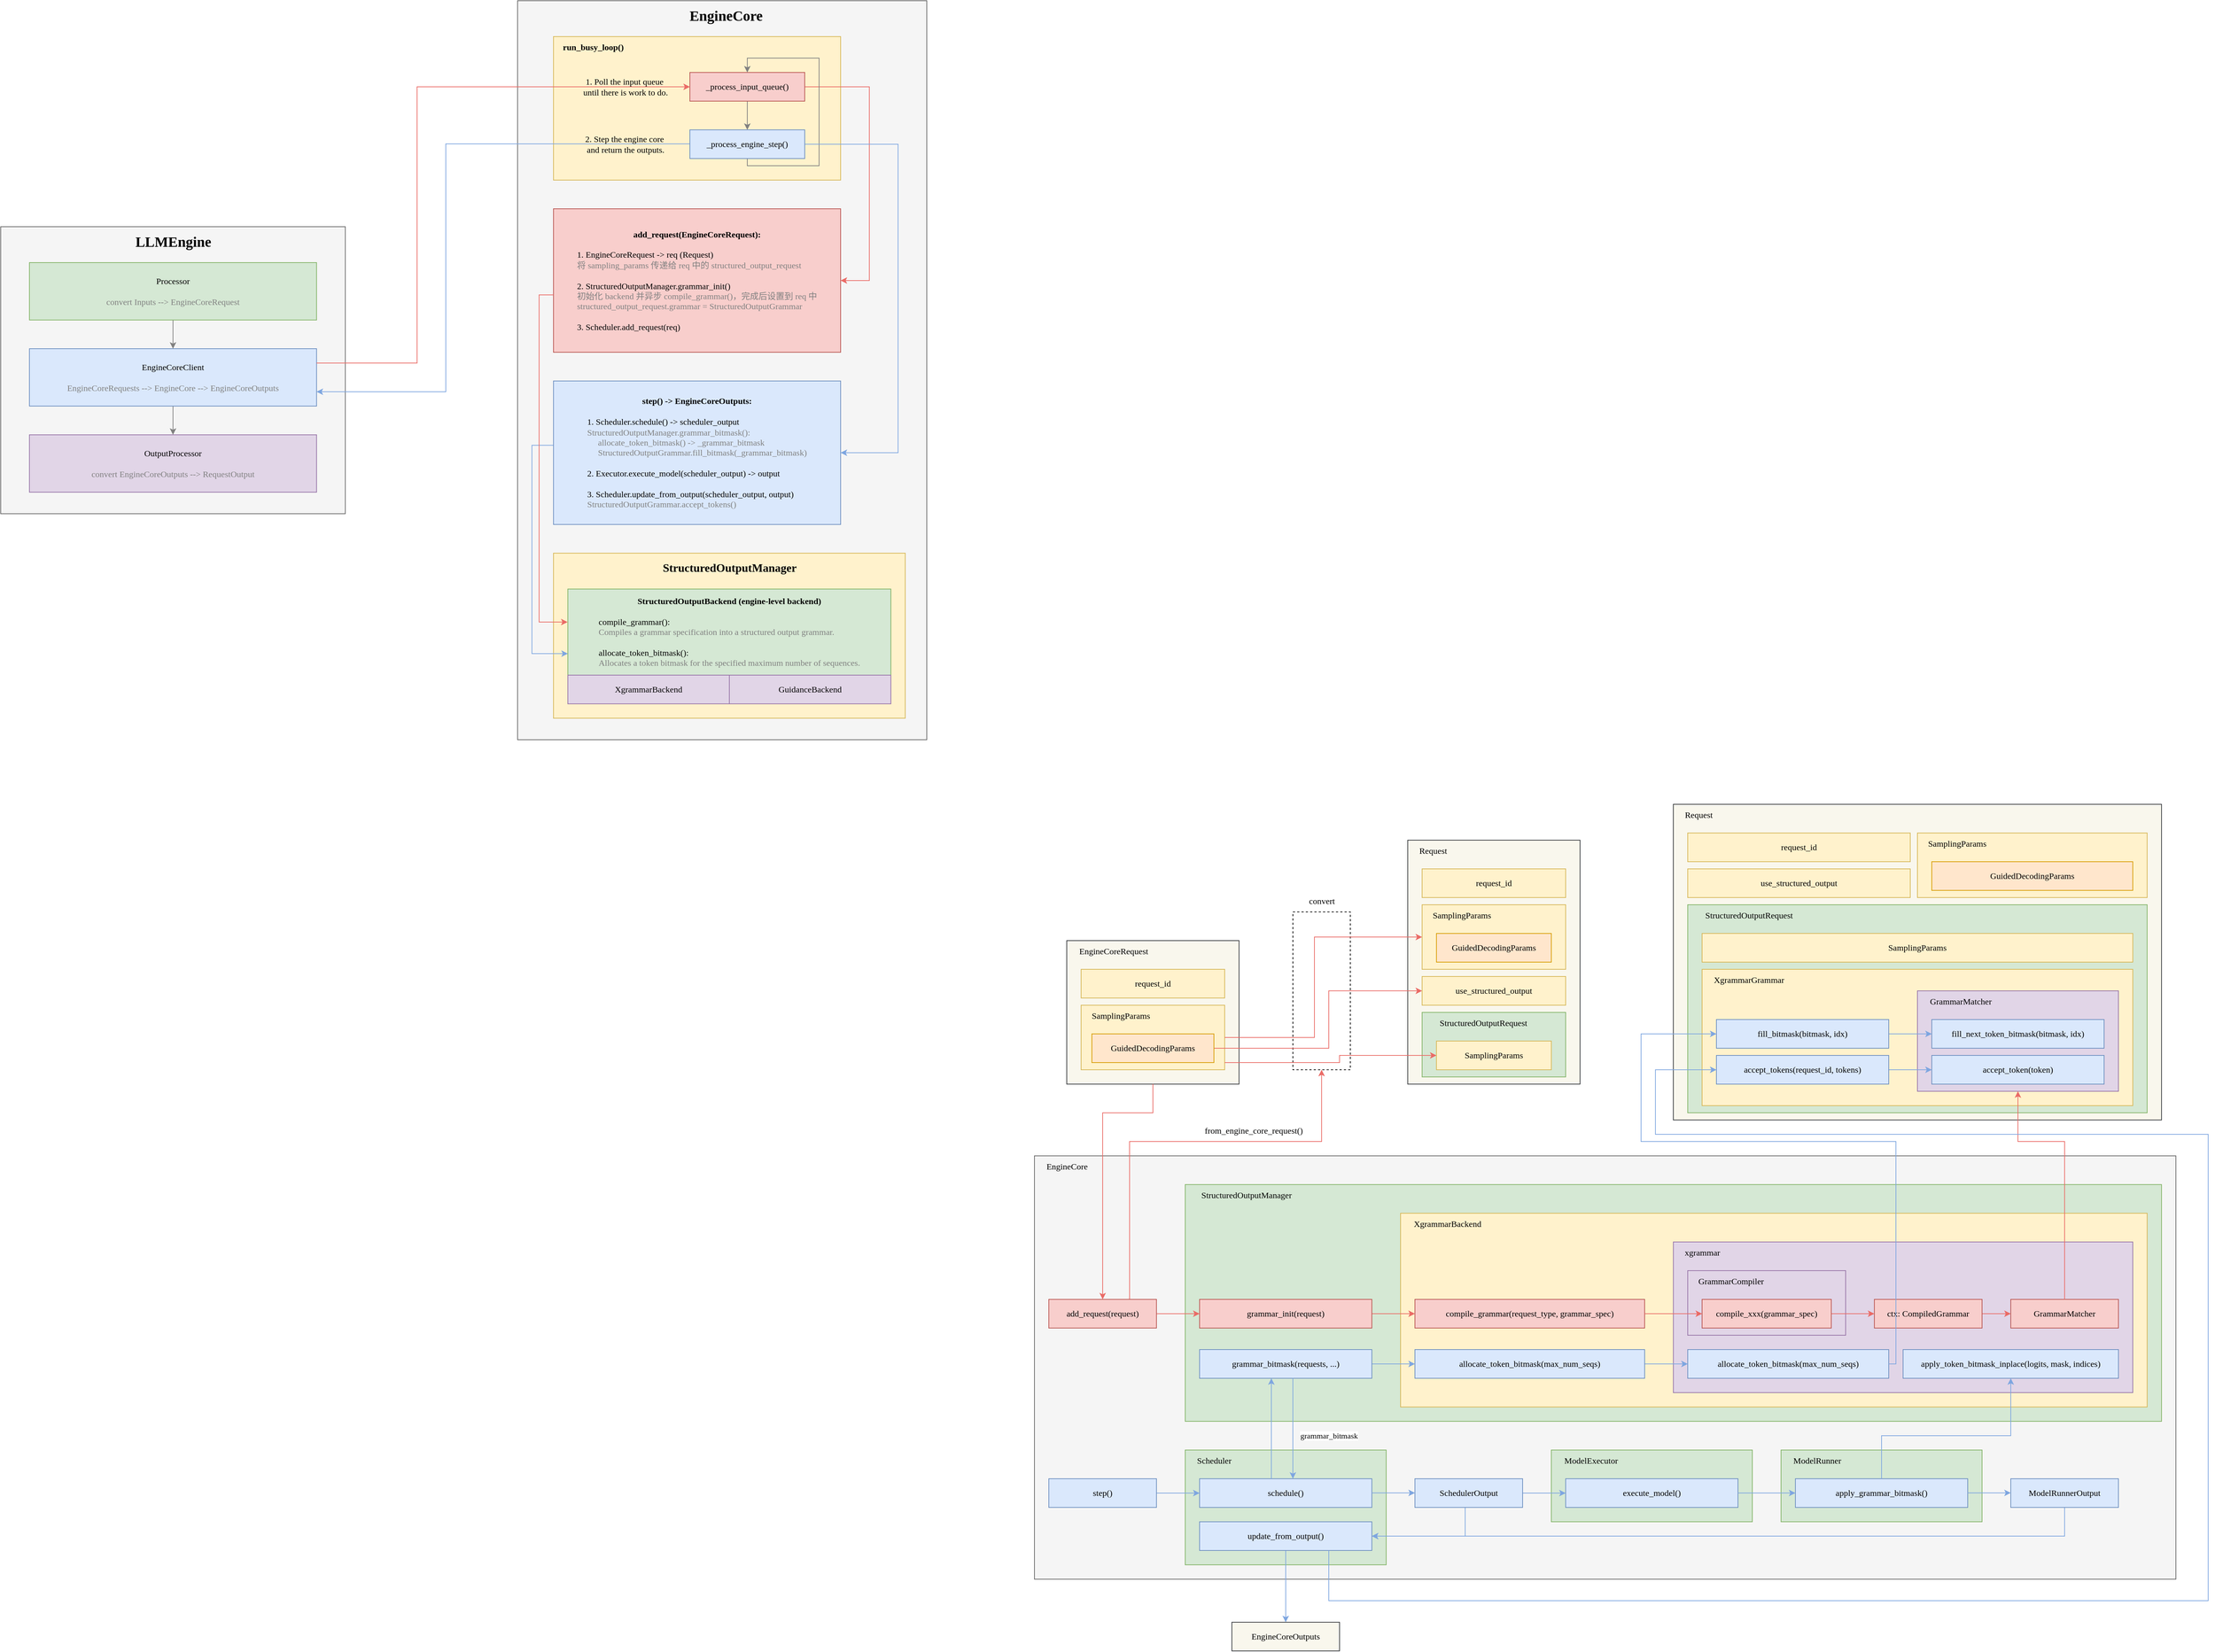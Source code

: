 <mxfile version="26.2.2">
  <diagram name="第 1 页" id="pWyr2Sx7VMr-gFT97OsN">
    <mxGraphModel dx="1997" dy="709" grid="0" gridSize="10" guides="1" tooltips="1" connect="1" arrows="1" fold="1" page="0" pageScale="1" pageWidth="827" pageHeight="1169" math="0" shadow="0">
      <root>
        <mxCell id="0" />
        <mxCell id="1" parent="0" />
        <mxCell id="C4gAQuSgHDkv66aD8gGo-106" value="" style="rounded=0;whiteSpace=wrap;html=1;dashed=1;fillColor=none;fontColor=#333333;strokeColor=#000000;" parent="1" vertex="1">
          <mxGeometry x="1080" y="1470" width="80" height="220" as="geometry" />
        </mxCell>
        <mxCell id="C4gAQuSgHDkv66aD8gGo-90" value="" style="rounded=0;whiteSpace=wrap;html=1;fillColor=#f9f7ed;strokeColor=#36393d;" parent="1" vertex="1">
          <mxGeometry x="1240" y="1370" width="240" height="340" as="geometry" />
        </mxCell>
        <mxCell id="C4gAQuSgHDkv66aD8gGo-74" value="" style="rounded=0;whiteSpace=wrap;html=1;fillColor=#f9f7ed;strokeColor=#36393d;" parent="1" vertex="1">
          <mxGeometry x="765" y="1510" width="240" height="200" as="geometry" />
        </mxCell>
        <mxCell id="C4gAQuSgHDkv66aD8gGo-31" value="" style="rounded=0;whiteSpace=wrap;html=1;fillColor=#f5f5f5;strokeColor=#666666;fontColor=#333333;" parent="1" vertex="1">
          <mxGeometry x="720" y="1810" width="1590" height="590" as="geometry" />
        </mxCell>
        <mxCell id="C4gAQuSgHDkv66aD8gGo-27" value="" style="rounded=0;whiteSpace=wrap;html=1;fillColor=#d5e8d4;strokeColor=#82b366;" parent="1" vertex="1">
          <mxGeometry x="930" y="1850" width="1360" height="330" as="geometry" />
        </mxCell>
        <mxCell id="mNshsQuZjJondUPWc10D-17" value="" style="rounded=0;whiteSpace=wrap;html=1;fillColor=#f5f5f5;fontColor=#333333;strokeColor=#666666;" parent="1" vertex="1">
          <mxGeometry y="200" width="570" height="1030" as="geometry" />
        </mxCell>
        <mxCell id="mNshsQuZjJondUPWc10D-30" value="" style="rounded=0;whiteSpace=wrap;html=1;fillColor=#f5f5f5;strokeColor=#666666;fontColor=#333333;" parent="1" vertex="1">
          <mxGeometry x="-720" y="515" width="480" height="400" as="geometry" />
        </mxCell>
        <mxCell id="mNshsQuZjJondUPWc10D-23" value="" style="rounded=0;whiteSpace=wrap;html=1;fillColor=#fff2cc;strokeColor=#d6b656;" parent="1" vertex="1">
          <mxGeometry x="50" y="970" width="490" height="230" as="geometry" />
        </mxCell>
        <mxCell id="mNshsQuZjJondUPWc10D-43" style="edgeStyle=orthogonalEdgeStyle;rounded=0;orthogonalLoop=1;jettySize=auto;html=1;strokeColor=#7EA6E0;exitX=0;exitY=0.448;exitDx=0;exitDy=0;exitPerimeter=0;" parent="1" source="mNshsQuZjJondUPWc10D-14" edge="1">
          <mxGeometry relative="1" as="geometry">
            <mxPoint x="-40" y="890" as="sourcePoint" />
            <mxPoint x="70" y="1110" as="targetPoint" />
            <Array as="points">
              <mxPoint x="20" y="820" />
              <mxPoint x="20" y="1110" />
            </Array>
          </mxGeometry>
        </mxCell>
        <mxCell id="mNshsQuZjJondUPWc10D-9" value="" style="rounded=0;whiteSpace=wrap;html=1;fillColor=#fff2cc;strokeColor=#d6b656;" parent="1" vertex="1">
          <mxGeometry x="50" y="250" width="400" height="200" as="geometry" />
        </mxCell>
        <mxCell id="mNshsQuZjJondUPWc10D-8" style="edgeStyle=orthogonalEdgeStyle;rounded=0;orthogonalLoop=1;jettySize=auto;html=1;entryX=0.5;entryY=0;entryDx=0;entryDy=0;strokeColor=#808080;" parent="1" source="mNshsQuZjJondUPWc10D-4" target="mNshsQuZjJondUPWc10D-5" edge="1">
          <mxGeometry relative="1" as="geometry" />
        </mxCell>
        <mxCell id="mNshsQuZjJondUPWc10D-15" style="edgeStyle=orthogonalEdgeStyle;rounded=0;orthogonalLoop=1;jettySize=auto;html=1;entryX=1;entryY=0.5;entryDx=0;entryDy=0;strokeColor=#EA6B66;" parent="1" source="mNshsQuZjJondUPWc10D-4" target="mNshsQuZjJondUPWc10D-12" edge="1">
          <mxGeometry relative="1" as="geometry">
            <Array as="points">
              <mxPoint x="490" y="320" />
              <mxPoint x="490" y="590" />
            </Array>
          </mxGeometry>
        </mxCell>
        <mxCell id="mNshsQuZjJondUPWc10D-4" value="&lt;font face=&quot;Comic Sans MS&quot;&gt;_process_input_queue()&lt;/font&gt;" style="rounded=0;whiteSpace=wrap;html=1;fillColor=#f8cecc;strokeColor=#b85450;" parent="1" vertex="1">
          <mxGeometry x="240" y="299.97" width="160" height="40" as="geometry" />
        </mxCell>
        <mxCell id="mNshsQuZjJondUPWc10D-11" style="edgeStyle=orthogonalEdgeStyle;rounded=0;orthogonalLoop=1;jettySize=auto;html=1;entryX=0.5;entryY=0;entryDx=0;entryDy=0;strokeColor=#808080;" parent="1" source="mNshsQuZjJondUPWc10D-5" target="mNshsQuZjJondUPWc10D-4" edge="1">
          <mxGeometry relative="1" as="geometry">
            <Array as="points">
              <mxPoint x="320" y="429.97" />
              <mxPoint x="420" y="429.97" />
              <mxPoint x="420" y="279.97" />
              <mxPoint x="320" y="279.97" />
            </Array>
          </mxGeometry>
        </mxCell>
        <mxCell id="mNshsQuZjJondUPWc10D-16" style="edgeStyle=orthogonalEdgeStyle;rounded=0;orthogonalLoop=1;jettySize=auto;html=1;entryX=1;entryY=0.5;entryDx=0;entryDy=0;strokeColor=#7EA6E0;" parent="1" source="mNshsQuZjJondUPWc10D-5" target="mNshsQuZjJondUPWc10D-14" edge="1">
          <mxGeometry relative="1" as="geometry">
            <Array as="points">
              <mxPoint x="530" y="400" />
              <mxPoint x="530" y="830" />
            </Array>
          </mxGeometry>
        </mxCell>
        <mxCell id="mNshsQuZjJondUPWc10D-39" style="edgeStyle=orthogonalEdgeStyle;rounded=0;orthogonalLoop=1;jettySize=auto;html=1;exitX=0;exitY=0.5;exitDx=0;exitDy=0;entryX=1;entryY=0.75;entryDx=0;entryDy=0;strokeColor=#7EA6E0;" parent="1" target="mNshsQuZjJondUPWc10D-26" edge="1">
          <mxGeometry relative="1" as="geometry">
            <mxPoint x="240.0" y="399.47" as="sourcePoint" />
            <mxPoint x="-160" y="399.5" as="targetPoint" />
            <Array as="points">
              <mxPoint x="-100" y="399" />
              <mxPoint x="-100" y="745" />
            </Array>
          </mxGeometry>
        </mxCell>
        <mxCell id="mNshsQuZjJondUPWc10D-5" value="&lt;font face=&quot;Comic Sans MS&quot;&gt;_process_engine_step()&lt;/font&gt;" style="rounded=0;whiteSpace=wrap;html=1;fillColor=#dae8fc;strokeColor=#6c8ebf;" parent="1" vertex="1">
          <mxGeometry x="240" y="379.97" width="160" height="40" as="geometry" />
        </mxCell>
        <mxCell id="mNshsQuZjJondUPWc10D-6" value="&lt;font face=&quot;Comic Sans MS&quot;&gt;1. Poll the input queue&amp;nbsp;&lt;/font&gt;&lt;div&gt;&lt;font face=&quot;Comic Sans MS&quot;&gt;until&amp;nbsp;&lt;/font&gt;&lt;span style=&quot;font-family: &amp;quot;Comic Sans MS&amp;quot;; background-color: transparent; color: light-dark(rgb(0, 0, 0), rgb(255, 255, 255));&quot;&gt;there is work to do.&lt;/span&gt;&lt;/div&gt;" style="text;html=1;align=center;verticalAlign=middle;resizable=0;points=[];autosize=1;strokeColor=none;fillColor=none;" parent="1" vertex="1">
          <mxGeometry x="70" y="299.97" width="160" height="40" as="geometry" />
        </mxCell>
        <mxCell id="mNshsQuZjJondUPWc10D-7" value="&lt;font face=&quot;Comic Sans MS&quot;&gt;2. Step the engine core&amp;nbsp;&lt;/font&gt;&lt;div&gt;&lt;font face=&quot;Comic Sans MS&quot;&gt;and return the outputs.&lt;/font&gt;&lt;/div&gt;" style="text;html=1;align=center;verticalAlign=middle;resizable=0;points=[];autosize=1;strokeColor=none;fillColor=none;" parent="1" vertex="1">
          <mxGeometry x="70" y="379.97" width="160" height="40" as="geometry" />
        </mxCell>
        <mxCell id="mNshsQuZjJondUPWc10D-10" value="&lt;font face=&quot;Comic Sans MS&quot;&gt;&lt;b&gt;run_busy_loop()&lt;/b&gt;&lt;/font&gt;" style="text;html=1;align=center;verticalAlign=middle;resizable=0;points=[];autosize=1;strokeColor=none;fillColor=none;" parent="1" vertex="1">
          <mxGeometry x="50" y="250" width="110" height="30" as="geometry" />
        </mxCell>
        <mxCell id="mNshsQuZjJondUPWc10D-12" value="&lt;font face=&quot;Comic Sans MS&quot;&gt;&lt;b&gt;add_request(EngineCoreRequest):&lt;/b&gt;&lt;/font&gt;&lt;div&gt;&lt;font face=&quot;Comic Sans MS&quot;&gt;&lt;br&gt;&lt;/font&gt;&lt;/div&gt;&lt;div style=&quot;text-align: left;&quot;&gt;&lt;font style=&quot;&quot; face=&quot;Comic Sans MS&quot;&gt;1.&amp;nbsp;&lt;/font&gt;&lt;span style=&quot;background-color: transparent;&quot;&gt;&lt;font style=&quot;&quot; face=&quot;Comic Sans MS&quot;&gt;EngineCoreRequest -&amp;gt; req (Request)&lt;/font&gt;&lt;/span&gt;&lt;/div&gt;&lt;div style=&quot;text-align: left;&quot;&gt;&lt;font style=&quot;color: rgb(128, 128, 128);&quot;&gt;&lt;span style=&quot;background-color: transparent;&quot;&gt;&lt;font style=&quot;&quot; face=&quot;Comic Sans MS&quot;&gt;将&lt;/font&gt;&lt;/span&gt;&lt;span style=&quot;font-family: &amp;quot;Comic Sans MS&amp;quot;; background-color: transparent;&quot;&gt;&amp;nbsp;&lt;/span&gt;&lt;span style=&quot;background-color: transparent;&quot;&gt;&lt;font face=&quot;Comic Sans MS&quot;&gt;sampling_params 传递给 req 中的&amp;nbsp;&lt;/font&gt;&lt;/span&gt;&lt;span style=&quot;background-color: transparent;&quot;&gt;&lt;font style=&quot;&quot; face=&quot;Comic Sans MS&quot;&gt;structured_output_request&lt;/font&gt;&lt;/span&gt;&lt;/font&gt;&lt;/div&gt;&lt;div style=&quot;text-align: left;&quot;&gt;&lt;span style=&quot;background-color: transparent;&quot;&gt;&lt;font face=&quot;Comic Sans MS&quot;&gt;&lt;br&gt;&lt;/font&gt;&lt;/span&gt;&lt;/div&gt;&lt;div style=&quot;text-align: left;&quot;&gt;&lt;span style=&quot;background-color: transparent;&quot;&gt;&lt;font style=&quot;&quot; face=&quot;Comic Sans MS&quot;&gt;2.&amp;nbsp;&lt;/font&gt;&lt;/span&gt;&lt;span style=&quot;background-color: transparent;&quot;&gt;&lt;font style=&quot;&quot; face=&quot;Comic Sans MS&quot;&gt;StructuredOutputManager.grammar_init()&lt;/font&gt;&lt;/span&gt;&lt;/div&gt;&lt;div style=&quot;text-align: left;&quot;&gt;&lt;font style=&quot;color: rgb(128, 128, 128);&quot;&gt;&lt;font style=&quot;&quot; face=&quot;Comic Sans MS&quot;&gt;初始化 backend 并异步&amp;nbsp;&lt;/font&gt;&lt;span style=&quot;background-color: transparent; text-align: center;&quot;&gt;&lt;font face=&quot;Comic Sans MS&quot;&gt;compile_grammar()，完成后设置到 req 中&lt;/font&gt;&lt;/span&gt;&lt;/font&gt;&lt;/div&gt;&lt;div style=&quot;text-align: left;&quot;&gt;&lt;font style=&quot;color: rgb(128, 128, 128);&quot;&gt;&lt;span style=&quot;background-color: transparent; text-align: center;&quot;&gt;&lt;font face=&quot;Comic Sans MS&quot;&gt;structured_output_request.grammar =&amp;nbsp;&lt;/font&gt;&lt;/span&gt;&lt;span style=&quot;background-color: transparent; text-align: center;&quot;&gt;&lt;font style=&quot;&quot; face=&quot;Comic Sans MS&quot;&gt;StructuredOutputGrammar&lt;/font&gt;&lt;/span&gt;&lt;/font&gt;&lt;/div&gt;&lt;div style=&quot;text-align: left;&quot;&gt;&lt;span style=&quot;background-color: transparent;&quot;&gt;&lt;font face=&quot;Comic Sans MS&quot;&gt;&lt;br&gt;&lt;/font&gt;&lt;/span&gt;&lt;/div&gt;&lt;div style=&quot;text-align: left;&quot;&gt;&lt;span style=&quot;background-color: transparent;&quot;&gt;&lt;font face=&quot;Comic Sans MS&quot;&gt;3. Scheduler.add_request(req)&lt;/font&gt;&lt;/span&gt;&lt;/div&gt;" style="rounded=0;whiteSpace=wrap;html=1;fillColor=#f8cecc;strokeColor=#b85450;" parent="1" vertex="1">
          <mxGeometry x="50" y="490" width="400" height="200" as="geometry" />
        </mxCell>
        <mxCell id="mNshsQuZjJondUPWc10D-14" value="&lt;font face=&quot;Comic Sans MS&quot;&gt;&lt;b&gt;step() -&amp;gt; EngineCoreOutputs:&lt;/b&gt;&lt;/font&gt;&lt;div&gt;&lt;font face=&quot;Comic Sans MS&quot;&gt;&lt;br&gt;&lt;/font&gt;&lt;/div&gt;&lt;div style=&quot;text-align: left;&quot;&gt;&lt;font face=&quot;Comic Sans MS&quot;&gt;1. S&lt;span style=&quot;background-color: transparent;&quot;&gt;cheduler.schedule() -&amp;gt;&amp;nbsp;&lt;/span&gt;&lt;span style=&quot;background-color: transparent;&quot;&gt;scheduler_output&lt;/span&gt;&lt;/font&gt;&lt;/div&gt;&lt;div style=&quot;text-align: left;&quot;&gt;&lt;font face=&quot;Comic Sans MS&quot; color=&quot;#808080&quot;&gt;StructuredOutputManager.grammar_bitmask():&lt;/font&gt;&lt;/div&gt;&lt;div style=&quot;text-align: left;&quot;&gt;&lt;font face=&quot;Comic Sans MS&quot; color=&quot;#808080&quot;&gt;&amp;nbsp; &amp;nbsp; &amp;nbsp;allocate_token_bitmask() -&amp;gt;&amp;nbsp;&lt;/font&gt;&lt;span style=&quot;color: rgb(128, 128, 128); font-family: &amp;quot;Comic Sans MS&amp;quot;; background-color: transparent;&quot;&gt;_grammar_bitmask&lt;/span&gt;&lt;/div&gt;&lt;div style=&quot;text-align: left;&quot;&gt;&lt;font face=&quot;Comic Sans MS&quot;&gt;&lt;span style=&quot;background-color: transparent;&quot;&gt;&lt;font color=&quot;#808080&quot;&gt;&amp;nbsp; &amp;nbsp; &amp;nbsp;StructuredOutputGrammar&lt;/font&gt;&lt;/span&gt;&lt;span style=&quot;background-color: transparent;&quot;&gt;&lt;font style=&quot;color: rgb(128, 128, 128);&quot;&gt;.fill_bitmask(&lt;/font&gt;&lt;/span&gt;&lt;/font&gt;&lt;span style=&quot;color: rgb(128, 128, 128); font-family: &amp;quot;Comic Sans MS&amp;quot;; background-color: transparent;&quot;&gt;_grammar_bitmask&lt;/span&gt;&lt;span style=&quot;color: rgb(128, 128, 128); background-color: transparent; font-family: &amp;quot;Comic Sans MS&amp;quot;;&quot;&gt;)&lt;/span&gt;&lt;/div&gt;&lt;div style=&quot;text-align: left;&quot;&gt;&lt;span style=&quot;background-color: transparent;&quot;&gt;&lt;font face=&quot;Comic Sans MS&quot;&gt;&lt;br&gt;&lt;/font&gt;&lt;/span&gt;&lt;/div&gt;&lt;div style=&quot;text-align: left;&quot;&gt;&lt;font face=&quot;Comic Sans MS&quot;&gt;&lt;span style=&quot;background-color: transparent;&quot;&gt;2.&amp;nbsp;&lt;/span&gt;&lt;span style=&quot;background-color: transparent;&quot;&gt;Executor.execute_model(&lt;/span&gt;&lt;span style=&quot;background-color: transparent; color: light-dark(rgb(0, 0, 0), rgb(255, 255, 255));&quot;&gt;scheduler_output&lt;/span&gt;&lt;span style=&quot;background-color: transparent; color: light-dark(rgb(0, 0, 0), rgb(255, 255, 255));&quot;&gt;) -&amp;gt; output&lt;/span&gt;&lt;/font&gt;&lt;/div&gt;&lt;div style=&quot;text-align: left;&quot;&gt;&lt;span style=&quot;background-color: transparent;&quot;&gt;&lt;font face=&quot;Comic Sans MS&quot;&gt;&lt;br&gt;&lt;/font&gt;&lt;/span&gt;&lt;/div&gt;&lt;div style=&quot;text-align: left;&quot;&gt;&lt;font face=&quot;Comic Sans MS&quot;&gt;&lt;span style=&quot;background-color: transparent;&quot;&gt;3. S&lt;/span&gt;&lt;span style=&quot;background-color: transparent;&quot;&gt;cheduler.update_from_output(&lt;/span&gt;&lt;span style=&quot;background-color: transparent; color: light-dark(rgb(0, 0, 0), rgb(255, 255, 255));&quot;&gt;scheduler_output, output&lt;/span&gt;&lt;span style=&quot;background-color: transparent; color: light-dark(rgb(0, 0, 0), rgb(255, 255, 255));&quot;&gt;)&lt;/span&gt;&lt;/font&gt;&lt;/div&gt;&lt;div style=&quot;text-align: left;&quot;&gt;&lt;font face=&quot;Comic Sans MS&quot;&gt;&lt;span style=&quot;background-color: transparent;&quot;&gt;&lt;font color=&quot;#808080&quot;&gt;StructuredOutputGrammar&lt;/font&gt;&lt;/span&gt;&lt;span style=&quot;background-color: transparent;&quot;&gt;&lt;font style=&quot;color: rgb(128, 128, 128);&quot;&gt;.accept_tokens()&lt;/font&gt;&lt;/span&gt;&lt;/font&gt;&lt;/div&gt;" style="rounded=0;whiteSpace=wrap;html=1;fillColor=#dae8fc;strokeColor=#6c8ebf;" parent="1" vertex="1">
          <mxGeometry x="50" y="730" width="400" height="200" as="geometry" />
        </mxCell>
        <mxCell id="mNshsQuZjJondUPWc10D-18" value="&lt;font style=&quot;font-size: 20px;&quot; face=&quot;Comic Sans MS&quot;&gt;&lt;b&gt;EngineCore&lt;/b&gt;&lt;/font&gt;" style="text;html=1;align=center;verticalAlign=middle;resizable=0;points=[];autosize=1;strokeColor=none;fillColor=none;" parent="1" vertex="1">
          <mxGeometry x="225" y="200" width="130" height="40" as="geometry" />
        </mxCell>
        <mxCell id="mNshsQuZjJondUPWc10D-19" value="&lt;font face=&quot;Comic Sans MS&quot;&gt;&lt;b&gt;StructuredOutputBackend (engine-level backend)&lt;/b&gt;&lt;/font&gt;&lt;div&gt;&lt;font face=&quot;Comic Sans MS&quot;&gt;&lt;br&gt;&lt;/font&gt;&lt;/div&gt;&lt;div style=&quot;text-align: left;&quot;&gt;&lt;span style=&quot;background-color: transparent;&quot;&gt;&lt;font face=&quot;Comic Sans MS&quot;&gt;compile_grammar():&lt;/font&gt;&lt;/span&gt;&lt;/div&gt;&lt;div style=&quot;text-align: left;&quot;&gt;&lt;span style=&quot;background-color: transparent;&quot;&gt;&lt;font style=&quot;color: rgb(128, 128, 128);&quot; face=&quot;Comic Sans MS&quot;&gt;Compiles a grammar specification into a structured output grammar.&lt;/font&gt;&lt;/span&gt;&lt;/div&gt;&lt;div style=&quot;text-align: left;&quot;&gt;&lt;span style=&quot;background-color: transparent;&quot;&gt;&lt;font face=&quot;Comic Sans MS&quot;&gt;&lt;br&gt;&lt;/font&gt;&lt;/span&gt;&lt;/div&gt;&lt;div style=&quot;text-align: left;&quot;&gt;&lt;span style=&quot;background-color: transparent;&quot;&gt;&lt;font face=&quot;Comic Sans MS&quot;&gt;allocate_token_bitmask():&lt;/font&gt;&lt;/span&gt;&lt;/div&gt;&lt;div style=&quot;text-align: left;&quot;&gt;&lt;span style=&quot;background-color: transparent;&quot;&gt;&lt;font style=&quot;color: rgb(128, 128, 128);&quot; face=&quot;Comic Sans MS&quot;&gt;Allocates a token bitmask for the specified maximum number of sequences.&lt;/font&gt;&lt;/span&gt;&lt;/div&gt;" style="rounded=0;whiteSpace=wrap;html=1;fillColor=#d5e8d4;strokeColor=#82b366;" parent="1" vertex="1">
          <mxGeometry x="70" y="1020" width="450" height="120" as="geometry" />
        </mxCell>
        <mxCell id="mNshsQuZjJondUPWc10D-20" value="&lt;font face=&quot;Comic Sans MS&quot;&gt;XgrammarBackend&lt;/font&gt;" style="rounded=0;whiteSpace=wrap;html=1;fillColor=#e1d5e7;strokeColor=#9673a6;" parent="1" vertex="1">
          <mxGeometry x="70" y="1140" width="225" height="40" as="geometry" />
        </mxCell>
        <mxCell id="mNshsQuZjJondUPWc10D-22" value="&lt;font face=&quot;Comic Sans MS&quot;&gt;GuidanceBackend&lt;/font&gt;" style="rounded=0;whiteSpace=wrap;html=1;fillColor=#e1d5e7;strokeColor=#9673a6;" parent="1" vertex="1">
          <mxGeometry x="295" y="1140" width="225" height="40" as="geometry" />
        </mxCell>
        <mxCell id="mNshsQuZjJondUPWc10D-24" value="&lt;font style=&quot;font-size: 16px;&quot; face=&quot;Comic Sans MS&quot;&gt;&lt;b style=&quot;&quot;&gt;StructuredOutputManager&lt;/b&gt;&lt;/font&gt;" style="text;html=1;align=center;verticalAlign=middle;resizable=0;points=[];autosize=1;strokeColor=none;fillColor=none;" parent="1" vertex="1">
          <mxGeometry x="180" y="975" width="230" height="30" as="geometry" />
        </mxCell>
        <mxCell id="mNshsQuZjJondUPWc10D-28" value="" style="edgeStyle=orthogonalEdgeStyle;rounded=0;orthogonalLoop=1;jettySize=auto;html=1;strokeColor=#808080;" parent="1" source="mNshsQuZjJondUPWc10D-25" target="mNshsQuZjJondUPWc10D-26" edge="1">
          <mxGeometry relative="1" as="geometry" />
        </mxCell>
        <mxCell id="mNshsQuZjJondUPWc10D-25" value="&lt;font face=&quot;Comic Sans MS&quot;&gt;Processor&lt;/font&gt;&lt;div&gt;&lt;font face=&quot;Comic Sans MS&quot;&gt;&lt;br&gt;&lt;/font&gt;&lt;div&gt;&lt;font style=&quot;color: rgb(128, 128, 128);&quot; face=&quot;Comic Sans MS&quot;&gt;convert Inputs --&amp;gt; EngineCoreRequest&lt;/font&gt;&lt;/div&gt;&lt;/div&gt;" style="rounded=0;whiteSpace=wrap;html=1;fillColor=#d5e8d4;strokeColor=#82b366;" parent="1" vertex="1">
          <mxGeometry x="-680" y="565" width="400" height="80.03" as="geometry" />
        </mxCell>
        <mxCell id="mNshsQuZjJondUPWc10D-29" value="" style="edgeStyle=orthogonalEdgeStyle;rounded=0;orthogonalLoop=1;jettySize=auto;html=1;strokeColor=#808080;" parent="1" source="mNshsQuZjJondUPWc10D-26" target="mNshsQuZjJondUPWc10D-27" edge="1">
          <mxGeometry relative="1" as="geometry" />
        </mxCell>
        <mxCell id="mNshsQuZjJondUPWc10D-26" value="&lt;font face=&quot;Comic Sans MS&quot;&gt;EngineCoreClient&lt;/font&gt;&lt;div&gt;&lt;font face=&quot;Comic Sans MS&quot;&gt;&lt;br&gt;&lt;/font&gt;&lt;/div&gt;&lt;div&gt;&lt;font style=&quot;color: rgb(128, 128, 128);&quot;&gt;&lt;font face=&quot;Comic Sans MS&quot;&gt;EngineCoreRequests --&amp;gt;&amp;nbsp;&lt;/font&gt;&lt;span style=&quot;font-family: &amp;quot;Comic Sans MS&amp;quot;; background-color: transparent;&quot;&gt;EngineCore --&amp;gt;&lt;/span&gt;&lt;span style=&quot;font-family: &amp;quot;Comic Sans MS&amp;quot;; background-color: transparent;&quot;&gt;&amp;nbsp;EngineCoreOutputs&lt;/span&gt;&lt;/font&gt;&lt;/div&gt;" style="rounded=0;whiteSpace=wrap;html=1;fillColor=#dae8fc;strokeColor=#6c8ebf;" parent="1" vertex="1">
          <mxGeometry x="-680" y="685" width="400" height="80" as="geometry" />
        </mxCell>
        <mxCell id="mNshsQuZjJondUPWc10D-27" value="&lt;font face=&quot;Comic Sans MS&quot;&gt;OutputProcessor&lt;/font&gt;&lt;br&gt;&lt;div&gt;&lt;font face=&quot;Comic Sans MS&quot;&gt;&lt;br&gt;&lt;/font&gt;&lt;div&gt;&lt;font style=&quot;color: rgb(128, 128, 128);&quot; face=&quot;Comic Sans MS&quot;&gt;convert EngineCoreOutputs --&amp;gt; RequestOutput&lt;/font&gt;&lt;/div&gt;&lt;/div&gt;" style="rounded=0;whiteSpace=wrap;html=1;fillColor=#e1d5e7;strokeColor=#9673a6;" parent="1" vertex="1">
          <mxGeometry x="-680" y="805" width="400" height="80.03" as="geometry" />
        </mxCell>
        <mxCell id="mNshsQuZjJondUPWc10D-31" value="&lt;font style=&quot;font-size: 20px;&quot; face=&quot;Comic Sans MS&quot;&gt;&lt;b&gt;LLMEngine&lt;/b&gt;&lt;/font&gt;" style="text;html=1;align=center;verticalAlign=middle;resizable=0;points=[];autosize=1;strokeColor=none;fillColor=none;" parent="1" vertex="1">
          <mxGeometry x="-540" y="515" width="120" height="40" as="geometry" />
        </mxCell>
        <mxCell id="mNshsQuZjJondUPWc10D-38" style="edgeStyle=orthogonalEdgeStyle;rounded=0;orthogonalLoop=1;jettySize=auto;html=1;strokeColor=#EA6B66;exitX=1;exitY=0.25;exitDx=0;exitDy=0;" parent="1" source="mNshsQuZjJondUPWc10D-26" edge="1">
          <mxGeometry relative="1" as="geometry">
            <mxPoint x="-160" y="319.41" as="sourcePoint" />
            <mxPoint x="240" y="320" as="targetPoint" />
            <Array as="points">
              <mxPoint x="-140" y="705" />
              <mxPoint x="-140" y="320" />
            </Array>
          </mxGeometry>
        </mxCell>
        <mxCell id="mNshsQuZjJondUPWc10D-42" style="edgeStyle=orthogonalEdgeStyle;rounded=0;orthogonalLoop=1;jettySize=auto;html=1;entryX=-0.001;entryY=0.385;entryDx=0;entryDy=0;strokeColor=#EA6B66;entryPerimeter=0;" parent="1" target="mNshsQuZjJondUPWc10D-19" edge="1">
          <mxGeometry relative="1" as="geometry">
            <mxPoint x="50" y="610" as="sourcePoint" />
            <Array as="points">
              <mxPoint x="50" y="610" />
              <mxPoint x="30" y="610" />
              <mxPoint x="30" y="1066" />
              <mxPoint x="70" y="1066" />
            </Array>
          </mxGeometry>
        </mxCell>
        <mxCell id="C4gAQuSgHDkv66aD8gGo-20" value="" style="rounded=0;whiteSpace=wrap;html=1;fillColor=#fff2cc;strokeColor=#d6b656;" parent="1" vertex="1">
          <mxGeometry x="1230" y="1890" width="1040" height="270" as="geometry" />
        </mxCell>
        <mxCell id="C4gAQuSgHDkv66aD8gGo-25" style="edgeStyle=orthogonalEdgeStyle;rounded=0;orthogonalLoop=1;jettySize=auto;html=1;entryX=0;entryY=0.5;entryDx=0;entryDy=0;strokeColor=#EA6B66;" parent="1" source="C4gAQuSgHDkv66aD8gGo-5" target="C4gAQuSgHDkv66aD8gGo-8" edge="1">
          <mxGeometry relative="1" as="geometry" />
        </mxCell>
        <mxCell id="C4gAQuSgHDkv66aD8gGo-5" value="&lt;font face=&quot;Comic Sans MS&quot;&gt;grammar_init(request)&lt;/font&gt;" style="rounded=0;whiteSpace=wrap;html=1;fillColor=#f8cecc;strokeColor=#b85450;" parent="1" vertex="1">
          <mxGeometry x="950" y="2010" width="240" height="40" as="geometry" />
        </mxCell>
        <mxCell id="C4gAQuSgHDkv66aD8gGo-26" style="edgeStyle=orthogonalEdgeStyle;rounded=0;orthogonalLoop=1;jettySize=auto;html=1;entryX=0;entryY=0.5;entryDx=0;entryDy=0;strokeColor=#7EA6E0;" parent="1" source="C4gAQuSgHDkv66aD8gGo-6" target="C4gAQuSgHDkv66aD8gGo-23" edge="1">
          <mxGeometry relative="1" as="geometry" />
        </mxCell>
        <mxCell id="C4gAQuSgHDkv66aD8gGo-6" value="&lt;font face=&quot;Comic Sans MS&quot;&gt;grammar_bitmask(requests, ...)&lt;/font&gt;" style="rounded=0;whiteSpace=wrap;html=1;fillColor=#dae8fc;strokeColor=#6c8ebf;" parent="1" vertex="1">
          <mxGeometry x="950" y="2080" width="240" height="40" as="geometry" />
        </mxCell>
        <mxCell id="C4gAQuSgHDkv66aD8gGo-8" value="&lt;font face=&quot;Comic Sans MS&quot;&gt;compile_grammar(request_type, grammar_spec)&lt;/font&gt;" style="rounded=0;whiteSpace=wrap;html=1;fillColor=#f8cecc;strokeColor=#b85450;" parent="1" vertex="1">
          <mxGeometry x="1250" y="2010" width="320" height="40" as="geometry" />
        </mxCell>
        <mxCell id="C4gAQuSgHDkv66aD8gGo-17" value="" style="rounded=0;whiteSpace=wrap;html=1;fillColor=#e1d5e7;strokeColor=#9673a6;" parent="1" vertex="1">
          <mxGeometry x="1610" y="1930" width="640" height="210" as="geometry" />
        </mxCell>
        <mxCell id="C4gAQuSgHDkv66aD8gGo-10" value="" style="rounded=0;whiteSpace=wrap;html=1;fillColor=#e1d5e7;strokeColor=#9673a6;" parent="1" vertex="1">
          <mxGeometry x="1630" y="1970" width="220" height="90" as="geometry" />
        </mxCell>
        <mxCell id="C4gAQuSgHDkv66aD8gGo-19" style="edgeStyle=orthogonalEdgeStyle;rounded=0;orthogonalLoop=1;jettySize=auto;html=1;entryX=0;entryY=0.5;entryDx=0;entryDy=0;strokeColor=#EA6B66;" parent="1" source="C4gAQuSgHDkv66aD8gGo-8" target="C4gAQuSgHDkv66aD8gGo-9" edge="1">
          <mxGeometry relative="1" as="geometry" />
        </mxCell>
        <mxCell id="C4gAQuSgHDkv66aD8gGo-14" style="edgeStyle=orthogonalEdgeStyle;rounded=0;orthogonalLoop=1;jettySize=auto;html=1;entryX=0;entryY=0.5;entryDx=0;entryDy=0;strokeColor=#EA6B66;" parent="1" source="C4gAQuSgHDkv66aD8gGo-9" target="C4gAQuSgHDkv66aD8gGo-12" edge="1">
          <mxGeometry relative="1" as="geometry" />
        </mxCell>
        <mxCell id="C4gAQuSgHDkv66aD8gGo-9" value="&lt;font face=&quot;Comic Sans MS&quot;&gt;compile_xxx(grammar_spec)&lt;/font&gt;" style="rounded=0;whiteSpace=wrap;html=1;fillColor=#f8cecc;strokeColor=#b85450;" parent="1" vertex="1">
          <mxGeometry x="1650" y="2010" width="180" height="40" as="geometry" />
        </mxCell>
        <mxCell id="C4gAQuSgHDkv66aD8gGo-11" value="&lt;font face=&quot;Comic Sans MS&quot;&gt;GrammarCompiler&lt;/font&gt;" style="text;html=1;align=center;verticalAlign=middle;resizable=0;points=[];autosize=1;strokeColor=none;fillColor=none;" parent="1" vertex="1">
          <mxGeometry x="1630" y="1970" width="120" height="30" as="geometry" />
        </mxCell>
        <mxCell id="C4gAQuSgHDkv66aD8gGo-16" style="edgeStyle=orthogonalEdgeStyle;rounded=0;orthogonalLoop=1;jettySize=auto;html=1;entryX=0;entryY=0.5;entryDx=0;entryDy=0;strokeColor=#EA6B66;" parent="1" source="C4gAQuSgHDkv66aD8gGo-12" target="C4gAQuSgHDkv66aD8gGo-15" edge="1">
          <mxGeometry relative="1" as="geometry" />
        </mxCell>
        <mxCell id="C4gAQuSgHDkv66aD8gGo-12" value="&lt;font face=&quot;Comic Sans MS&quot;&gt;ctx: CompiledGrammar&lt;/font&gt;" style="rounded=0;whiteSpace=wrap;html=1;fillColor=#f8cecc;strokeColor=#b85450;" parent="1" vertex="1">
          <mxGeometry x="1890" y="2010" width="150" height="40" as="geometry" />
        </mxCell>
        <mxCell id="C4gAQuSgHDkv66aD8gGo-15" value="&lt;font face=&quot;Comic Sans MS&quot;&gt;GrammarMatcher&lt;/font&gt;" style="rounded=0;whiteSpace=wrap;html=1;fillColor=#f8cecc;strokeColor=#b85450;" parent="1" vertex="1">
          <mxGeometry x="2080" y="2010" width="150" height="40" as="geometry" />
        </mxCell>
        <mxCell id="C4gAQuSgHDkv66aD8gGo-18" value="&lt;font face=&quot;Comic Sans MS&quot;&gt;xgrammar&lt;/font&gt;" style="text;html=1;align=center;verticalAlign=middle;resizable=0;points=[];autosize=1;strokeColor=none;fillColor=none;" parent="1" vertex="1">
          <mxGeometry x="1610" y="1930" width="80" height="30" as="geometry" />
        </mxCell>
        <mxCell id="C4gAQuSgHDkv66aD8gGo-21" value="&lt;font face=&quot;Comic Sans MS&quot;&gt;XgrammarBackend&lt;/font&gt;" style="text;html=1;align=center;verticalAlign=middle;resizable=0;points=[];autosize=1;strokeColor=none;fillColor=none;" parent="1" vertex="1">
          <mxGeometry x="1230" y="1890" width="130" height="30" as="geometry" />
        </mxCell>
        <mxCell id="C4gAQuSgHDkv66aD8gGo-22" value="&lt;font face=&quot;Comic Sans MS&quot;&gt;allocate_token_bitmask(max_num_seqs)&lt;/font&gt;" style="rounded=0;whiteSpace=wrap;html=1;fillColor=#dae8fc;strokeColor=#6c8ebf;" parent="1" vertex="1">
          <mxGeometry x="1630" y="2080" width="280" height="40" as="geometry" />
        </mxCell>
        <mxCell id="C4gAQuSgHDkv66aD8gGo-24" style="edgeStyle=orthogonalEdgeStyle;rounded=0;orthogonalLoop=1;jettySize=auto;html=1;entryX=0;entryY=0.5;entryDx=0;entryDy=0;strokeColor=#7EA6E0;" parent="1" source="C4gAQuSgHDkv66aD8gGo-23" target="C4gAQuSgHDkv66aD8gGo-22" edge="1">
          <mxGeometry relative="1" as="geometry" />
        </mxCell>
        <mxCell id="C4gAQuSgHDkv66aD8gGo-23" value="&lt;font face=&quot;Comic Sans MS&quot;&gt;allocate_token_bitmask(max_num_seqs)&lt;/font&gt;" style="rounded=0;whiteSpace=wrap;html=1;fillColor=#dae8fc;strokeColor=#6c8ebf;" parent="1" vertex="1">
          <mxGeometry x="1250" y="2080" width="320" height="40" as="geometry" />
        </mxCell>
        <mxCell id="C4gAQuSgHDkv66aD8gGo-28" value="&lt;font face=&quot;Comic Sans MS&quot;&gt;StructuredOutputManager&lt;/font&gt;" style="text;html=1;align=center;verticalAlign=middle;resizable=0;points=[];autosize=1;strokeColor=none;fillColor=none;" parent="1" vertex="1">
          <mxGeometry x="930" y="1850" width="170" height="30" as="geometry" />
        </mxCell>
        <mxCell id="C4gAQuSgHDkv66aD8gGo-34" style="edgeStyle=orthogonalEdgeStyle;rounded=0;orthogonalLoop=1;jettySize=auto;html=1;entryX=0.5;entryY=0;entryDx=0;entryDy=0;exitX=0.5;exitY=1;exitDx=0;exitDy=0;strokeColor=#EA6B66;" parent="1" source="C4gAQuSgHDkv66aD8gGo-74" target="C4gAQuSgHDkv66aD8gGo-30" edge="1">
          <mxGeometry relative="1" as="geometry">
            <mxPoint x="815" y="1750" as="sourcePoint" />
            <Array as="points">
              <mxPoint x="885" y="1750" />
              <mxPoint x="815" y="1750" />
            </Array>
          </mxGeometry>
        </mxCell>
        <mxCell id="C4gAQuSgHDkv66aD8gGo-33" style="edgeStyle=orthogonalEdgeStyle;rounded=0;orthogonalLoop=1;jettySize=auto;html=1;entryX=0;entryY=0.5;entryDx=0;entryDy=0;strokeColor=#EA6B66;" parent="1" source="C4gAQuSgHDkv66aD8gGo-30" target="C4gAQuSgHDkv66aD8gGo-5" edge="1">
          <mxGeometry relative="1" as="geometry" />
        </mxCell>
        <mxCell id="C4gAQuSgHDkv66aD8gGo-105" style="edgeStyle=orthogonalEdgeStyle;rounded=0;orthogonalLoop=1;jettySize=auto;html=1;exitX=0.75;exitY=0;exitDx=0;exitDy=0;entryX=0.5;entryY=1;entryDx=0;entryDy=0;strokeColor=#EA6B66;" parent="1" source="C4gAQuSgHDkv66aD8gGo-30" target="C4gAQuSgHDkv66aD8gGo-106" edge="1">
          <mxGeometry relative="1" as="geometry">
            <mxPoint x="1050" y="1730" as="targetPoint" />
            <Array as="points">
              <mxPoint x="852" y="1790" />
              <mxPoint x="1120" y="1790" />
            </Array>
          </mxGeometry>
        </mxCell>
        <mxCell id="C4gAQuSgHDkv66aD8gGo-30" value="&lt;font face=&quot;Comic Sans MS&quot;&gt;add_request(request)&lt;/font&gt;" style="rounded=0;whiteSpace=wrap;html=1;fillColor=#f8cecc;strokeColor=#b85450;" parent="1" vertex="1">
          <mxGeometry x="740" y="2010" width="150" height="40" as="geometry" />
        </mxCell>
        <mxCell id="C4gAQuSgHDkv66aD8gGo-32" value="&lt;font face=&quot;Comic Sans MS&quot;&gt;EngineCore&lt;/font&gt;" style="text;html=1;align=center;verticalAlign=middle;resizable=0;points=[];autosize=1;strokeColor=none;fillColor=none;" parent="1" vertex="1">
          <mxGeometry x="720" y="1810" width="90" height="30" as="geometry" />
        </mxCell>
        <mxCell id="C4gAQuSgHDkv66aD8gGo-37" value="" style="rounded=0;whiteSpace=wrap;html=1;fillColor=#d5e8d4;strokeColor=#82b366;" parent="1" vertex="1">
          <mxGeometry x="930" y="2220" width="280" height="160" as="geometry" />
        </mxCell>
        <mxCell id="C4gAQuSgHDkv66aD8gGo-40" style="edgeStyle=orthogonalEdgeStyle;rounded=0;orthogonalLoop=1;jettySize=auto;html=1;entryX=0;entryY=0.5;entryDx=0;entryDy=0;strokeColor=#7EA6E0;" parent="1" source="C4gAQuSgHDkv66aD8gGo-35" target="C4gAQuSgHDkv66aD8gGo-36" edge="1">
          <mxGeometry relative="1" as="geometry" />
        </mxCell>
        <mxCell id="C4gAQuSgHDkv66aD8gGo-35" value="&lt;font face=&quot;Comic Sans MS&quot;&gt;step()&lt;/font&gt;" style="rounded=0;whiteSpace=wrap;html=1;fillColor=#dae8fc;strokeColor=#6c8ebf;" parent="1" vertex="1">
          <mxGeometry x="740" y="2260" width="150" height="40" as="geometry" />
        </mxCell>
        <mxCell id="C4gAQuSgHDkv66aD8gGo-36" value="&lt;font face=&quot;Comic Sans MS&quot;&gt;schedule()&lt;/font&gt;" style="rounded=0;whiteSpace=wrap;html=1;fillColor=#dae8fc;strokeColor=#6c8ebf;" parent="1" vertex="1">
          <mxGeometry x="950" y="2260" width="240" height="40" as="geometry" />
        </mxCell>
        <mxCell id="C4gAQuSgHDkv66aD8gGo-38" value="&lt;font face=&quot;Comic Sans MS&quot;&gt;Scheduler&lt;/font&gt;" style="text;html=1;align=center;verticalAlign=middle;resizable=0;points=[];autosize=1;strokeColor=none;fillColor=none;" parent="1" vertex="1">
          <mxGeometry x="930" y="2220" width="80" height="30" as="geometry" />
        </mxCell>
        <mxCell id="C4gAQuSgHDkv66aD8gGo-44" style="edgeStyle=orthogonalEdgeStyle;rounded=0;orthogonalLoop=1;jettySize=auto;html=1;exitX=0.5;exitY=0;exitDx=0;exitDy=0;entryX=0.5;entryY=1;entryDx=0;entryDy=0;strokeColor=#7EA6E0;" parent="1" edge="1">
          <mxGeometry relative="1" as="geometry">
            <mxPoint x="1050" y="2260" as="sourcePoint" />
            <mxPoint x="1050" y="2120" as="targetPoint" />
            <Array as="points">
              <mxPoint x="1050" y="2190" />
              <mxPoint x="1050" y="2190" />
            </Array>
          </mxGeometry>
        </mxCell>
        <mxCell id="C4gAQuSgHDkv66aD8gGo-45" style="edgeStyle=orthogonalEdgeStyle;rounded=0;orthogonalLoop=1;jettySize=auto;html=1;exitX=0.5;exitY=0;exitDx=0;exitDy=0;strokeColor=#7EA6E0;" parent="1" edge="1">
          <mxGeometry relative="1" as="geometry">
            <mxPoint x="1080" y="2160" as="sourcePoint" />
            <mxPoint x="1080" y="2260" as="targetPoint" />
            <Array as="points">
              <mxPoint x="1080" y="2120" />
              <mxPoint x="1080" y="2120" />
            </Array>
          </mxGeometry>
        </mxCell>
        <mxCell id="C4gAQuSgHDkv66aD8gGo-47" value="&lt;font face=&quot;Comic Sans MS&quot;&gt;grammar_bitmask&lt;/font&gt;" style="edgeLabel;html=1;align=center;verticalAlign=middle;resizable=0;points=[];" parent="1" vertex="1" connectable="0">
          <mxGeometry x="1130" y="2200" as="geometry" />
        </mxCell>
        <mxCell id="C4gAQuSgHDkv66aD8gGo-51" value="" style="rounded=0;whiteSpace=wrap;html=1;fillColor=#d5e8d4;strokeColor=#82b366;" parent="1" vertex="1">
          <mxGeometry x="1440" y="2220" width="280" height="100" as="geometry" />
        </mxCell>
        <mxCell id="C4gAQuSgHDkv66aD8gGo-52" style="edgeStyle=orthogonalEdgeStyle;rounded=0;orthogonalLoop=1;jettySize=auto;html=1;entryX=0;entryY=0.5;entryDx=0;entryDy=0;strokeColor=#7EA6E0;" parent="1" source="C4gAQuSgHDkv66aD8gGo-48" target="C4gAQuSgHDkv66aD8gGo-50" edge="1">
          <mxGeometry relative="1" as="geometry" />
        </mxCell>
        <mxCell id="C4gAQuSgHDkv66aD8gGo-63" style="edgeStyle=orthogonalEdgeStyle;rounded=0;orthogonalLoop=1;jettySize=auto;html=1;entryX=1;entryY=0.5;entryDx=0;entryDy=0;strokeColor=#7EA6E0;" parent="1" source="C4gAQuSgHDkv66aD8gGo-48" target="C4gAQuSgHDkv66aD8gGo-62" edge="1">
          <mxGeometry relative="1" as="geometry">
            <Array as="points">
              <mxPoint x="1320" y="2340" />
            </Array>
          </mxGeometry>
        </mxCell>
        <mxCell id="C4gAQuSgHDkv66aD8gGo-48" value="&lt;font face=&quot;Comic Sans MS&quot;&gt;SchedulerOutput&lt;/font&gt;" style="rounded=0;whiteSpace=wrap;html=1;fillColor=#dae8fc;strokeColor=#6c8ebf;" parent="1" vertex="1">
          <mxGeometry x="1250" y="2260" width="150" height="40" as="geometry" />
        </mxCell>
        <mxCell id="C4gAQuSgHDkv66aD8gGo-49" style="edgeStyle=orthogonalEdgeStyle;rounded=0;orthogonalLoop=1;jettySize=auto;html=1;entryX=0;entryY=0.5;entryDx=0;entryDy=0;strokeColor=#7EA6E0;" parent="1" edge="1">
          <mxGeometry relative="1" as="geometry">
            <mxPoint x="1190" y="2279.78" as="sourcePoint" />
            <mxPoint x="1250" y="2279.78" as="targetPoint" />
          </mxGeometry>
        </mxCell>
        <mxCell id="C4gAQuSgHDkv66aD8gGo-50" value="&lt;font face=&quot;Comic Sans MS&quot;&gt;execute_model()&lt;/font&gt;" style="rounded=0;whiteSpace=wrap;html=1;fillColor=#dae8fc;strokeColor=#6c8ebf;" parent="1" vertex="1">
          <mxGeometry x="1460" y="2260" width="240" height="40" as="geometry" />
        </mxCell>
        <mxCell id="C4gAQuSgHDkv66aD8gGo-53" value="&lt;font face=&quot;Comic Sans MS&quot;&gt;ModelExecutor&lt;/font&gt;" style="text;html=1;align=center;verticalAlign=middle;resizable=0;points=[];autosize=1;strokeColor=none;fillColor=none;" parent="1" vertex="1">
          <mxGeometry x="1440" y="2220" width="110" height="30" as="geometry" />
        </mxCell>
        <mxCell id="C4gAQuSgHDkv66aD8gGo-54" value="&lt;font face=&quot;Comic Sans MS&quot;&gt;apply_token_bitmask_inplace(logits, mask, indices)&lt;/font&gt;" style="rounded=0;whiteSpace=wrap;html=1;fillColor=#dae8fc;strokeColor=#6c8ebf;" parent="1" vertex="1">
          <mxGeometry x="1930" y="2080" width="300" height="40" as="geometry" />
        </mxCell>
        <mxCell id="C4gAQuSgHDkv66aD8gGo-56" value="" style="rounded=0;whiteSpace=wrap;html=1;fillColor=#d5e8d4;strokeColor=#82b366;" parent="1" vertex="1">
          <mxGeometry x="1760" y="2220" width="280" height="100" as="geometry" />
        </mxCell>
        <mxCell id="C4gAQuSgHDkv66aD8gGo-55" value="&lt;font face=&quot;Comic Sans MS&quot;&gt;apply_grammar_bitmask()&lt;/font&gt;" style="rounded=0;whiteSpace=wrap;html=1;fillColor=#dae8fc;strokeColor=#6c8ebf;" parent="1" vertex="1">
          <mxGeometry x="1780" y="2260" width="240" height="40" as="geometry" />
        </mxCell>
        <mxCell id="C4gAQuSgHDkv66aD8gGo-57" value="&lt;font face=&quot;Comic Sans MS&quot;&gt;ModelRunner&lt;/font&gt;" style="text;html=1;align=center;verticalAlign=middle;resizable=0;points=[];autosize=1;strokeColor=none;fillColor=none;" parent="1" vertex="1">
          <mxGeometry x="1760" y="2220" width="100" height="30" as="geometry" />
        </mxCell>
        <mxCell id="C4gAQuSgHDkv66aD8gGo-58" style="edgeStyle=orthogonalEdgeStyle;rounded=0;orthogonalLoop=1;jettySize=auto;html=1;strokeColor=#7EA6E0;" parent="1" edge="1">
          <mxGeometry relative="1" as="geometry">
            <mxPoint x="1700" y="2279.88" as="sourcePoint" />
            <mxPoint x="1780" y="2279.88" as="targetPoint" />
          </mxGeometry>
        </mxCell>
        <mxCell id="C4gAQuSgHDkv66aD8gGo-59" style="edgeStyle=orthogonalEdgeStyle;rounded=0;orthogonalLoop=1;jettySize=auto;html=1;entryX=0.5;entryY=1;entryDx=0;entryDy=0;exitX=0.5;exitY=0;exitDx=0;exitDy=0;strokeColor=#7EA6E0;" parent="1" source="C4gAQuSgHDkv66aD8gGo-55" target="C4gAQuSgHDkv66aD8gGo-54" edge="1">
          <mxGeometry relative="1" as="geometry">
            <mxPoint x="2020" y="2279.86" as="sourcePoint" />
            <mxPoint x="2100" y="2279.86" as="targetPoint" />
            <Array as="points">
              <mxPoint x="1900" y="2200" />
              <mxPoint x="2080" y="2200" />
            </Array>
          </mxGeometry>
        </mxCell>
        <mxCell id="C4gAQuSgHDkv66aD8gGo-64" style="edgeStyle=orthogonalEdgeStyle;rounded=0;orthogonalLoop=1;jettySize=auto;html=1;strokeColor=#7EA6E0;" parent="1" source="C4gAQuSgHDkv66aD8gGo-60" edge="1">
          <mxGeometry relative="1" as="geometry">
            <mxPoint x="1190" y="2340" as="targetPoint" />
            <Array as="points">
              <mxPoint x="2155" y="2340" />
            </Array>
          </mxGeometry>
        </mxCell>
        <mxCell id="C4gAQuSgHDkv66aD8gGo-60" value="&lt;font face=&quot;Comic Sans MS&quot;&gt;ModelRunnerOutput&lt;/font&gt;" style="rounded=0;whiteSpace=wrap;html=1;fillColor=#dae8fc;strokeColor=#6c8ebf;" parent="1" vertex="1">
          <mxGeometry x="2080" y="2260" width="150" height="40" as="geometry" />
        </mxCell>
        <mxCell id="C4gAQuSgHDkv66aD8gGo-61" style="edgeStyle=orthogonalEdgeStyle;rounded=0;orthogonalLoop=1;jettySize=auto;html=1;strokeColor=#7EA6E0;" parent="1" edge="1">
          <mxGeometry relative="1" as="geometry">
            <mxPoint x="2020" y="2279.74" as="sourcePoint" />
            <mxPoint x="2080" y="2279.74" as="targetPoint" />
          </mxGeometry>
        </mxCell>
        <mxCell id="C4gAQuSgHDkv66aD8gGo-66" style="edgeStyle=orthogonalEdgeStyle;rounded=0;orthogonalLoop=1;jettySize=auto;html=1;strokeColor=#7EA6E0;" parent="1" source="C4gAQuSgHDkv66aD8gGo-62" target="C4gAQuSgHDkv66aD8gGo-65" edge="1">
          <mxGeometry relative="1" as="geometry" />
        </mxCell>
        <mxCell id="C4gAQuSgHDkv66aD8gGo-62" value="&lt;font face=&quot;Comic Sans MS&quot;&gt;update_from_output()&lt;/font&gt;" style="rounded=0;whiteSpace=wrap;html=1;fillColor=#dae8fc;strokeColor=#6c8ebf;" parent="1" vertex="1">
          <mxGeometry x="950" y="2320" width="240" height="40" as="geometry" />
        </mxCell>
        <mxCell id="C4gAQuSgHDkv66aD8gGo-65" value="&lt;font face=&quot;Comic Sans MS&quot;&gt;EngineCoreOutputs&lt;/font&gt;" style="rounded=0;whiteSpace=wrap;html=1;fillColor=#f9f7ed;strokeColor=#36393d;" parent="1" vertex="1">
          <mxGeometry x="995" y="2460" width="150" height="40" as="geometry" />
        </mxCell>
        <mxCell id="C4gAQuSgHDkv66aD8gGo-70" value="" style="rounded=0;whiteSpace=wrap;html=1;fillColor=#fff2cc;strokeColor=#d6b656;" parent="1" vertex="1">
          <mxGeometry x="785" y="1600" width="200" height="90" as="geometry" />
        </mxCell>
        <mxCell id="C4gAQuSgHDkv66aD8gGo-103" style="edgeStyle=orthogonalEdgeStyle;rounded=0;orthogonalLoop=1;jettySize=auto;html=1;exitX=1;exitY=0.5;exitDx=0;exitDy=0;entryX=0;entryY=0.5;entryDx=0;entryDy=0;strokeColor=#EA6B66;" parent="1" source="C4gAQuSgHDkv66aD8gGo-71" target="C4gAQuSgHDkv66aD8gGo-100" edge="1">
          <mxGeometry relative="1" as="geometry">
            <Array as="points">
              <mxPoint x="1130" y="1660" />
              <mxPoint x="1130" y="1580" />
            </Array>
          </mxGeometry>
        </mxCell>
        <mxCell id="C4gAQuSgHDkv66aD8gGo-71" value="&lt;font face=&quot;Comic Sans MS&quot;&gt;GuidedDecodingParams&lt;/font&gt;" style="rounded=0;whiteSpace=wrap;html=1;fillColor=#ffe6cc;strokeColor=#d79b00;" parent="1" vertex="1">
          <mxGeometry x="800" y="1640" width="170" height="40" as="geometry" />
        </mxCell>
        <mxCell id="C4gAQuSgHDkv66aD8gGo-72" value="&lt;font face=&quot;Comic Sans MS&quot;&gt;SamplingParams&lt;/font&gt;" style="text;html=1;align=center;verticalAlign=middle;resizable=0;points=[];autosize=1;strokeColor=none;fillColor=none;" parent="1" vertex="1">
          <mxGeometry x="785" y="1600" width="110" height="30" as="geometry" />
        </mxCell>
        <mxCell id="C4gAQuSgHDkv66aD8gGo-73" value="&lt;font face=&quot;Comic Sans MS&quot;&gt;request_id&lt;/font&gt;" style="rounded=0;whiteSpace=wrap;html=1;fillColor=#fff2cc;strokeColor=#d6b656;" parent="1" vertex="1">
          <mxGeometry x="785" y="1550" width="200" height="40" as="geometry" />
        </mxCell>
        <mxCell id="C4gAQuSgHDkv66aD8gGo-75" value="&lt;font face=&quot;Comic Sans MS&quot;&gt;EngineCoreRequest&lt;/font&gt;" style="text;html=1;align=center;verticalAlign=middle;resizable=0;points=[];autosize=1;strokeColor=none;fillColor=none;" parent="1" vertex="1">
          <mxGeometry x="765" y="1510" width="130" height="30" as="geometry" />
        </mxCell>
        <mxCell id="C4gAQuSgHDkv66aD8gGo-87" value="&lt;font face=&quot;Comic Sans MS&quot;&gt;from_engine_core_request()&lt;/font&gt;" style="text;html=1;align=center;verticalAlign=middle;resizable=0;points=[];autosize=1;strokeColor=none;fillColor=none;" parent="1" vertex="1">
          <mxGeometry x="930" y="1760" width="190" height="30" as="geometry" />
        </mxCell>
        <mxCell id="C4gAQuSgHDkv66aD8gGo-91" value="" style="rounded=0;whiteSpace=wrap;html=1;fillColor=#d5e8d4;strokeColor=#82b366;" parent="1" vertex="1">
          <mxGeometry x="1260" y="1610" width="200" height="90" as="geometry" />
        </mxCell>
        <mxCell id="C4gAQuSgHDkv66aD8gGo-92" value="" style="rounded=0;whiteSpace=wrap;html=1;fillColor=#fff2cc;strokeColor=#d6b656;" parent="1" vertex="1">
          <mxGeometry x="1260" y="1460" width="200" height="90" as="geometry" />
        </mxCell>
        <mxCell id="C4gAQuSgHDkv66aD8gGo-93" value="&lt;font face=&quot;Comic Sans MS&quot;&gt;GuidedDecodingParams&lt;/font&gt;" style="rounded=0;whiteSpace=wrap;html=1;fillColor=#ffe6cc;strokeColor=#d79b00;" parent="1" vertex="1">
          <mxGeometry x="1280" y="1500" width="160" height="40" as="geometry" />
        </mxCell>
        <mxCell id="C4gAQuSgHDkv66aD8gGo-94" value="&lt;font face=&quot;Comic Sans MS&quot;&gt;SamplingParams&lt;/font&gt;" style="text;html=1;align=center;verticalAlign=middle;resizable=0;points=[];autosize=1;strokeColor=none;fillColor=none;" parent="1" vertex="1">
          <mxGeometry x="1260" y="1460" width="110" height="30" as="geometry" />
        </mxCell>
        <mxCell id="C4gAQuSgHDkv66aD8gGo-96" value="&lt;font face=&quot;Comic Sans MS&quot;&gt;request_id&lt;/font&gt;" style="rounded=0;whiteSpace=wrap;html=1;fillColor=#fff2cc;strokeColor=#d6b656;" parent="1" vertex="1">
          <mxGeometry x="1260" y="1410" width="200" height="40" as="geometry" />
        </mxCell>
        <mxCell id="C4gAQuSgHDkv66aD8gGo-99" value="&lt;font face=&quot;Comic Sans MS&quot;&gt;StructuredOutputRequest&lt;/font&gt;" style="text;html=1;align=center;verticalAlign=middle;resizable=0;points=[];autosize=1;strokeColor=none;fillColor=none;" parent="1" vertex="1">
          <mxGeometry x="1260" y="1610" width="170" height="30" as="geometry" />
        </mxCell>
        <mxCell id="C4gAQuSgHDkv66aD8gGo-100" value="&lt;font face=&quot;Comic Sans MS&quot;&gt;use_structured_output&lt;/font&gt;" style="rounded=0;whiteSpace=wrap;html=1;fillColor=#fff2cc;strokeColor=#d6b656;" parent="1" vertex="1">
          <mxGeometry x="1260" y="1560" width="200" height="40" as="geometry" />
        </mxCell>
        <mxCell id="C4gAQuSgHDkv66aD8gGo-101" value="&lt;span style=&quot;font-family: &amp;quot;Comic Sans MS&amp;quot;; text-wrap-mode: nowrap;&quot;&gt;SamplingParams&lt;/span&gt;" style="rounded=0;whiteSpace=wrap;html=1;fillColor=#fff2cc;strokeColor=#d6b656;" parent="1" vertex="1">
          <mxGeometry x="1280" y="1650" width="160" height="40" as="geometry" />
        </mxCell>
        <mxCell id="C4gAQuSgHDkv66aD8gGo-102" value="&lt;font face=&quot;Comic Sans MS&quot;&gt;Request&lt;/font&gt;" style="text;html=1;align=center;verticalAlign=middle;resizable=0;points=[];autosize=1;strokeColor=none;fillColor=none;" parent="1" vertex="1">
          <mxGeometry x="1240" y="1370" width="70" height="30" as="geometry" />
        </mxCell>
        <mxCell id="C4gAQuSgHDkv66aD8gGo-104" style="edgeStyle=orthogonalEdgeStyle;rounded=0;orthogonalLoop=1;jettySize=auto;html=1;exitX=1;exitY=0.5;exitDx=0;exitDy=0;entryX=0;entryY=0.5;entryDx=0;entryDy=0;strokeColor=#EA6B66;" parent="1" source="C4gAQuSgHDkv66aD8gGo-70" target="C4gAQuSgHDkv66aD8gGo-92" edge="1">
          <mxGeometry relative="1" as="geometry">
            <mxPoint x="985" y="1649.98" as="sourcePoint" />
            <mxPoint x="1195" y="1569.98" as="targetPoint" />
            <Array as="points">
              <mxPoint x="1110" y="1645" />
              <mxPoint x="1110" y="1505" />
            </Array>
          </mxGeometry>
        </mxCell>
        <mxCell id="C4gAQuSgHDkv66aD8gGo-108" value="&lt;font face=&quot;Comic Sans MS&quot;&gt;convert&lt;/font&gt;" style="text;html=1;align=center;verticalAlign=middle;resizable=0;points=[];autosize=1;strokeColor=none;fillColor=none;" parent="1" vertex="1">
          <mxGeometry x="1085" y="1440" width="70" height="30" as="geometry" />
        </mxCell>
        <mxCell id="C4gAQuSgHDkv66aD8gGo-115" style="edgeStyle=orthogonalEdgeStyle;rounded=0;orthogonalLoop=1;jettySize=auto;html=1;exitX=1;exitY=0.5;exitDx=0;exitDy=0;entryX=0;entryY=0.5;entryDx=0;entryDy=0;strokeColor=#EA6B66;" parent="1" target="C4gAQuSgHDkv66aD8gGo-101" edge="1">
          <mxGeometry relative="1" as="geometry">
            <mxPoint x="985" y="1680" as="sourcePoint" />
            <mxPoint x="1260" y="1540" as="targetPoint" />
            <Array as="points">
              <mxPoint x="1145" y="1680" />
              <mxPoint x="1145" y="1670" />
            </Array>
          </mxGeometry>
        </mxCell>
        <mxCell id="C4gAQuSgHDkv66aD8gGo-136" value="" style="rounded=0;whiteSpace=wrap;html=1;fillColor=#f9f7ed;strokeColor=#36393d;" parent="1" vertex="1">
          <mxGeometry x="1610" y="1320" width="680" height="440" as="geometry" />
        </mxCell>
        <mxCell id="C4gAQuSgHDkv66aD8gGo-137" value="" style="rounded=0;whiteSpace=wrap;html=1;fillColor=#d5e8d4;strokeColor=#82b366;" parent="1" vertex="1">
          <mxGeometry x="1630" y="1460" width="640" height="290" as="geometry" />
        </mxCell>
        <mxCell id="C4gAQuSgHDkv66aD8gGo-138" value="" style="rounded=0;whiteSpace=wrap;html=1;fillColor=#fff2cc;strokeColor=#d6b656;" parent="1" vertex="1">
          <mxGeometry x="1950" y="1360" width="320" height="90" as="geometry" />
        </mxCell>
        <mxCell id="C4gAQuSgHDkv66aD8gGo-139" value="&lt;font face=&quot;Comic Sans MS&quot;&gt;GuidedDecodingParams&lt;/font&gt;" style="rounded=0;whiteSpace=wrap;html=1;fillColor=#ffe6cc;strokeColor=#d79b00;" parent="1" vertex="1">
          <mxGeometry x="1970" y="1400" width="280" height="40" as="geometry" />
        </mxCell>
        <mxCell id="C4gAQuSgHDkv66aD8gGo-140" value="&lt;font face=&quot;Comic Sans MS&quot;&gt;SamplingParams&lt;/font&gt;" style="text;html=1;align=center;verticalAlign=middle;resizable=0;points=[];autosize=1;strokeColor=none;fillColor=none;" parent="1" vertex="1">
          <mxGeometry x="1950" y="1360" width="110" height="30" as="geometry" />
        </mxCell>
        <mxCell id="C4gAQuSgHDkv66aD8gGo-141" value="&lt;font face=&quot;Comic Sans MS&quot;&gt;request_id&lt;/font&gt;" style="rounded=0;whiteSpace=wrap;html=1;fillColor=#fff2cc;strokeColor=#d6b656;" parent="1" vertex="1">
          <mxGeometry x="1630" y="1360" width="310" height="40" as="geometry" />
        </mxCell>
        <mxCell id="C4gAQuSgHDkv66aD8gGo-142" value="&lt;font face=&quot;Comic Sans MS&quot;&gt;StructuredOutputRequest&lt;/font&gt;" style="text;html=1;align=center;verticalAlign=middle;resizable=0;points=[];autosize=1;strokeColor=none;fillColor=none;" parent="1" vertex="1">
          <mxGeometry x="1630" y="1460" width="170" height="30" as="geometry" />
        </mxCell>
        <mxCell id="C4gAQuSgHDkv66aD8gGo-143" value="&lt;font face=&quot;Comic Sans MS&quot;&gt;use_structured_output&lt;/font&gt;" style="rounded=0;whiteSpace=wrap;html=1;fillColor=#fff2cc;strokeColor=#d6b656;" parent="1" vertex="1">
          <mxGeometry x="1630" y="1410" width="310" height="40" as="geometry" />
        </mxCell>
        <mxCell id="C4gAQuSgHDkv66aD8gGo-144" value="&lt;span style=&quot;font-family: &amp;quot;Comic Sans MS&amp;quot;; text-wrap-mode: nowrap;&quot;&gt;SamplingParams&lt;/span&gt;" style="rounded=0;whiteSpace=wrap;html=1;fillColor=#fff2cc;strokeColor=#d6b656;" parent="1" vertex="1">
          <mxGeometry x="1650" y="1500" width="600" height="40" as="geometry" />
        </mxCell>
        <mxCell id="C4gAQuSgHDkv66aD8gGo-145" value="&lt;font face=&quot;Comic Sans MS&quot;&gt;Request&lt;/font&gt;" style="text;html=1;align=center;verticalAlign=middle;resizable=0;points=[];autosize=1;strokeColor=none;fillColor=none;" parent="1" vertex="1">
          <mxGeometry x="1610" y="1320" width="70" height="30" as="geometry" />
        </mxCell>
        <mxCell id="C4gAQuSgHDkv66aD8gGo-146" value="" style="rounded=0;whiteSpace=wrap;html=1;fillColor=#fff2cc;strokeColor=#d6b656;" parent="1" vertex="1">
          <mxGeometry x="1650" y="1550" width="600" height="190" as="geometry" />
        </mxCell>
        <mxCell id="C4gAQuSgHDkv66aD8gGo-147" value="" style="rounded=0;whiteSpace=wrap;html=1;fillColor=#e1d5e7;strokeColor=#9673a6;" parent="1" vertex="1">
          <mxGeometry x="1950" y="1580" width="280" height="140" as="geometry" />
        </mxCell>
        <mxCell id="C4gAQuSgHDkv66aD8gGo-148" value="&lt;font face=&quot;Comic Sans MS&quot;&gt;fill_next_token_bitmask(bitmask, idx)&lt;/font&gt;" style="rounded=0;whiteSpace=wrap;html=1;fillColor=#dae8fc;strokeColor=#6c8ebf;" parent="1" vertex="1">
          <mxGeometry x="1970" y="1620" width="240" height="40" as="geometry" />
        </mxCell>
        <mxCell id="C4gAQuSgHDkv66aD8gGo-149" value="&lt;font face=&quot;Comic Sans MS&quot;&gt;accept_token(token)&lt;/font&gt;" style="rounded=0;whiteSpace=wrap;html=1;fillColor=#dae8fc;strokeColor=#6c8ebf;" parent="1" vertex="1">
          <mxGeometry x="1970" y="1670" width="240" height="40" as="geometry" />
        </mxCell>
        <mxCell id="C4gAQuSgHDkv66aD8gGo-150" value="&lt;font face=&quot;Comic Sans MS&quot;&gt;GrammarMatcher&lt;/font&gt;" style="text;html=1;align=center;verticalAlign=middle;resizable=0;points=[];autosize=1;strokeColor=none;fillColor=none;" parent="1" vertex="1">
          <mxGeometry x="1950" y="1580" width="120" height="30" as="geometry" />
        </mxCell>
        <mxCell id="C4gAQuSgHDkv66aD8gGo-151" style="edgeStyle=orthogonalEdgeStyle;rounded=0;orthogonalLoop=1;jettySize=auto;html=1;entryX=0;entryY=0.5;entryDx=0;entryDy=0;strokeColor=#7EA6E0;" parent="1" source="C4gAQuSgHDkv66aD8gGo-152" target="C4gAQuSgHDkv66aD8gGo-148" edge="1">
          <mxGeometry relative="1" as="geometry" />
        </mxCell>
        <mxCell id="C4gAQuSgHDkv66aD8gGo-152" value="&lt;font face=&quot;Comic Sans MS&quot;&gt;fill_bitmask(bitmask, idx)&lt;/font&gt;" style="rounded=0;whiteSpace=wrap;html=1;fillColor=#dae8fc;strokeColor=#6c8ebf;" parent="1" vertex="1">
          <mxGeometry x="1670" y="1620" width="240" height="40" as="geometry" />
        </mxCell>
        <mxCell id="C4gAQuSgHDkv66aD8gGo-153" style="edgeStyle=orthogonalEdgeStyle;rounded=0;orthogonalLoop=1;jettySize=auto;html=1;strokeColor=#7EA6E0;" parent="1" source="C4gAQuSgHDkv66aD8gGo-154" target="C4gAQuSgHDkv66aD8gGo-149" edge="1">
          <mxGeometry relative="1" as="geometry" />
        </mxCell>
        <mxCell id="C4gAQuSgHDkv66aD8gGo-154" value="&lt;font face=&quot;Comic Sans MS&quot;&gt;accept_tokens(request_id, tokens)&lt;/font&gt;" style="rounded=0;whiteSpace=wrap;html=1;fillColor=#dae8fc;strokeColor=#6c8ebf;" parent="1" vertex="1">
          <mxGeometry x="1670" y="1670" width="240" height="40" as="geometry" />
        </mxCell>
        <mxCell id="C4gAQuSgHDkv66aD8gGo-155" value="&lt;font face=&quot;Comic Sans MS&quot;&gt;XgrammarGrammar&lt;/font&gt;" style="text;html=1;align=center;verticalAlign=middle;resizable=0;points=[];autosize=1;strokeColor=none;fillColor=none;" parent="1" vertex="1">
          <mxGeometry x="1650" y="1550" width="130" height="30" as="geometry" />
        </mxCell>
        <mxCell id="C4gAQuSgHDkv66aD8gGo-156" style="edgeStyle=orthogonalEdgeStyle;rounded=0;orthogonalLoop=1;jettySize=auto;html=1;entryX=0.5;entryY=1;entryDx=0;entryDy=0;strokeColor=#EA6B66;" parent="1" source="C4gAQuSgHDkv66aD8gGo-15" target="C4gAQuSgHDkv66aD8gGo-147" edge="1">
          <mxGeometry relative="1" as="geometry">
            <Array as="points">
              <mxPoint x="2155" y="1790" />
              <mxPoint x="2090" y="1790" />
            </Array>
          </mxGeometry>
        </mxCell>
        <mxCell id="C4gAQuSgHDkv66aD8gGo-157" style="edgeStyle=orthogonalEdgeStyle;rounded=0;orthogonalLoop=1;jettySize=auto;html=1;entryX=0;entryY=0.5;entryDx=0;entryDy=0;exitX=1;exitY=0.5;exitDx=0;exitDy=0;strokeColor=#7EA6E0;" parent="1" source="C4gAQuSgHDkv66aD8gGo-22" target="C4gAQuSgHDkv66aD8gGo-152" edge="1">
          <mxGeometry relative="1" as="geometry">
            <Array as="points">
              <mxPoint x="1920" y="2100" />
              <mxPoint x="1920" y="1790" />
              <mxPoint x="1565" y="1790" />
              <mxPoint x="1565" y="1640" />
            </Array>
          </mxGeometry>
        </mxCell>
        <mxCell id="C4gAQuSgHDkv66aD8gGo-158" style="edgeStyle=orthogonalEdgeStyle;rounded=0;orthogonalLoop=1;jettySize=auto;html=1;exitX=0.75;exitY=1;exitDx=0;exitDy=0;entryX=0;entryY=0.5;entryDx=0;entryDy=0;strokeColor=#7EA6E0;" parent="1" source="C4gAQuSgHDkv66aD8gGo-62" target="C4gAQuSgHDkv66aD8gGo-154" edge="1">
          <mxGeometry relative="1" as="geometry">
            <Array as="points">
              <mxPoint x="1130" y="2430" />
              <mxPoint x="2355" y="2430" />
              <mxPoint x="2355" y="1780" />
              <mxPoint x="1585" y="1780" />
              <mxPoint x="1585" y="1690" />
            </Array>
          </mxGeometry>
        </mxCell>
      </root>
    </mxGraphModel>
  </diagram>
</mxfile>
